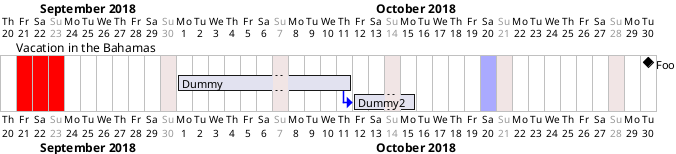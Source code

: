 {
  "sha1": "9pvukf55u1yubo3wrb53qb6dzbhlkt",
  "insertion": {
    "when": "2024-05-30T20:48:21.742Z",
    "url": "http://forum.plantuml.net/8890/gannt-highlight-today",
    "user": "plantuml@gmail.com"
  }
}
@startgantt
<style>
arrow {
  LineColor blue
}
</style>
Project starts the 20th of september 2018
sunday are close
2018/09/21 to 2018/09/23 are colored in red
2018/09/21 to 2018/09/30 are named [Vacation in the Bahamas]

today is 30 days after start and is colored in #AAF
[Foo] happens 40 days after start
[Dummy] lasts 10 days and starts 10 days after start
then [Dummy2] lasts 3 days
@endgantt
